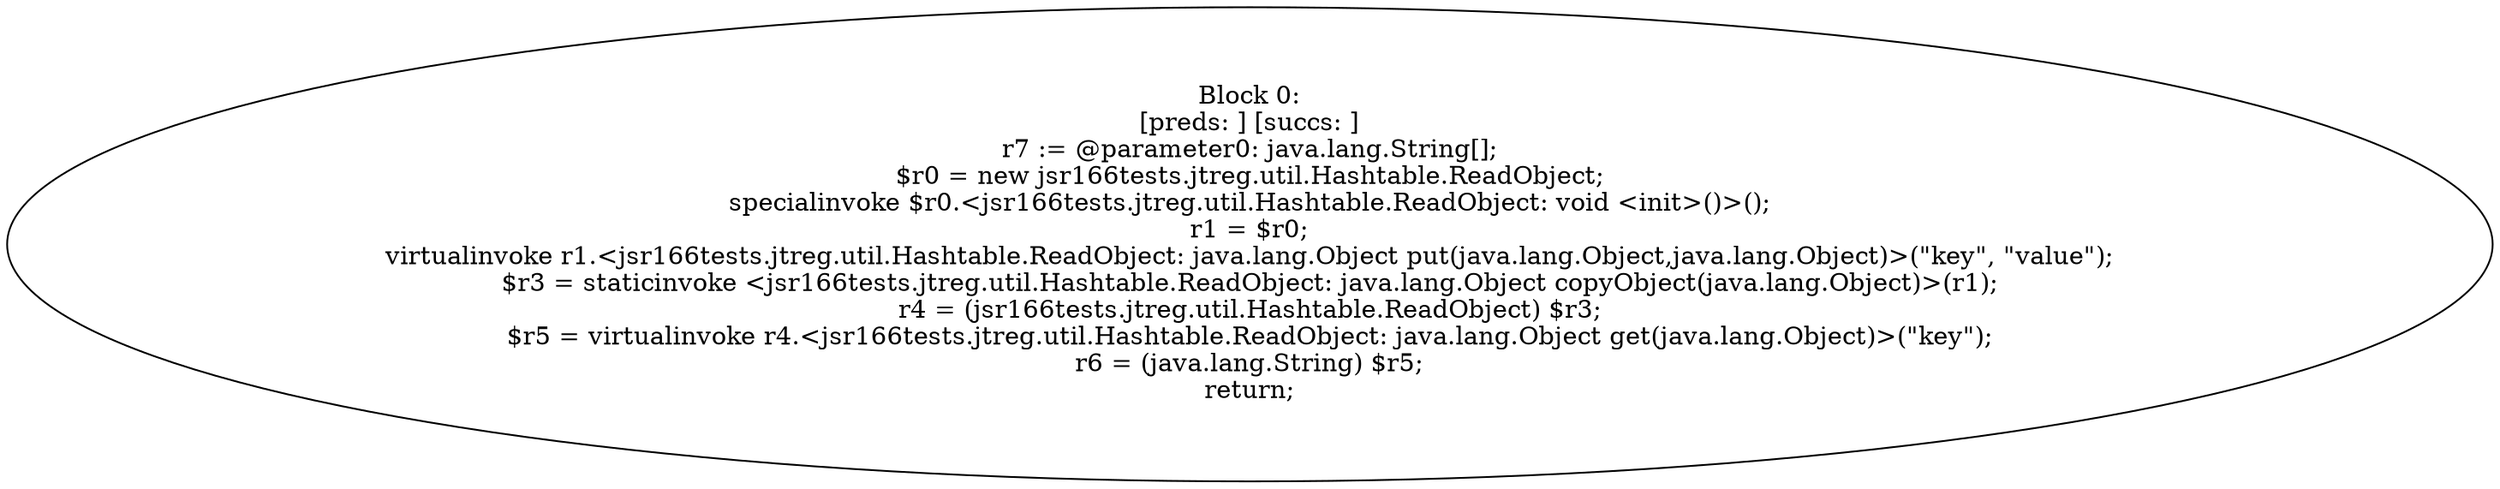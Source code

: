 digraph "unitGraph" {
    "Block 0:
[preds: ] [succs: ]
r7 := @parameter0: java.lang.String[];
$r0 = new jsr166tests.jtreg.util.Hashtable.ReadObject;
specialinvoke $r0.<jsr166tests.jtreg.util.Hashtable.ReadObject: void <init>()>();
r1 = $r0;
virtualinvoke r1.<jsr166tests.jtreg.util.Hashtable.ReadObject: java.lang.Object put(java.lang.Object,java.lang.Object)>(\"key\", \"value\");
$r3 = staticinvoke <jsr166tests.jtreg.util.Hashtable.ReadObject: java.lang.Object copyObject(java.lang.Object)>(r1);
r4 = (jsr166tests.jtreg.util.Hashtable.ReadObject) $r3;
$r5 = virtualinvoke r4.<jsr166tests.jtreg.util.Hashtable.ReadObject: java.lang.Object get(java.lang.Object)>(\"key\");
r6 = (java.lang.String) $r5;
return;
"
}
